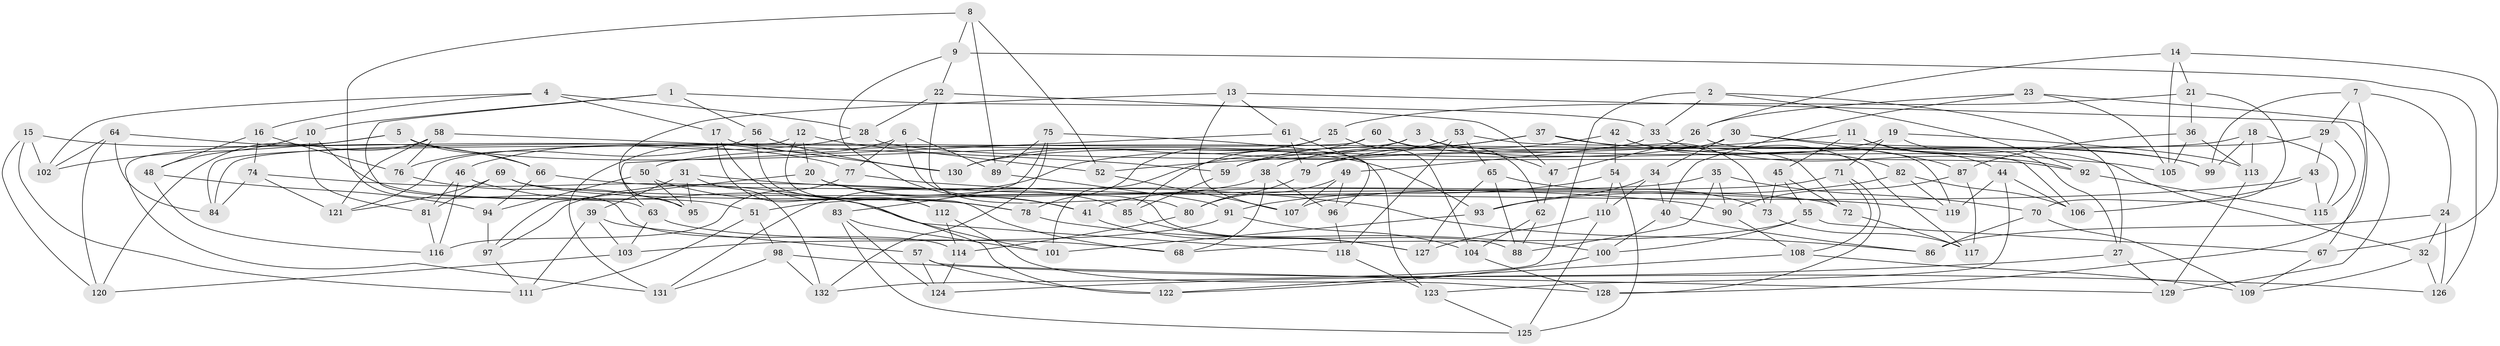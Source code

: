 // coarse degree distribution, {6: 0.55, 4: 0.35, 5: 0.1}
// Generated by graph-tools (version 1.1) at 2025/42/03/06/25 10:42:21]
// undirected, 132 vertices, 264 edges
graph export_dot {
graph [start="1"]
  node [color=gray90,style=filled];
  1;
  2;
  3;
  4;
  5;
  6;
  7;
  8;
  9;
  10;
  11;
  12;
  13;
  14;
  15;
  16;
  17;
  18;
  19;
  20;
  21;
  22;
  23;
  24;
  25;
  26;
  27;
  28;
  29;
  30;
  31;
  32;
  33;
  34;
  35;
  36;
  37;
  38;
  39;
  40;
  41;
  42;
  43;
  44;
  45;
  46;
  47;
  48;
  49;
  50;
  51;
  52;
  53;
  54;
  55;
  56;
  57;
  58;
  59;
  60;
  61;
  62;
  63;
  64;
  65;
  66;
  67;
  68;
  69;
  70;
  71;
  72;
  73;
  74;
  75;
  76;
  77;
  78;
  79;
  80;
  81;
  82;
  83;
  84;
  85;
  86;
  87;
  88;
  89;
  90;
  91;
  92;
  93;
  94;
  95;
  96;
  97;
  98;
  99;
  100;
  101;
  102;
  103;
  104;
  105;
  106;
  107;
  108;
  109;
  110;
  111;
  112;
  113;
  114;
  115;
  116;
  117;
  118;
  119;
  120;
  121;
  122;
  123;
  124;
  125;
  126;
  127;
  128;
  129;
  130;
  131;
  132;
  1 -- 33;
  1 -- 10;
  1 -- 56;
  1 -- 63;
  2 -- 92;
  2 -- 33;
  2 -- 27;
  2 -- 132;
  3 -- 47;
  3 -- 101;
  3 -- 121;
  3 -- 72;
  4 -- 16;
  4 -- 28;
  4 -- 17;
  4 -- 102;
  5 -- 93;
  5 -- 66;
  5 -- 102;
  5 -- 131;
  6 -- 131;
  6 -- 89;
  6 -- 77;
  6 -- 88;
  7 -- 29;
  7 -- 99;
  7 -- 24;
  7 -- 128;
  8 -- 9;
  8 -- 89;
  8 -- 52;
  8 -- 114;
  9 -- 22;
  9 -- 41;
  9 -- 126;
  10 -- 51;
  10 -- 81;
  10 -- 48;
  11 -- 32;
  11 -- 45;
  11 -- 52;
  11 -- 44;
  12 -- 20;
  12 -- 52;
  12 -- 84;
  12 -- 68;
  13 -- 107;
  13 -- 67;
  13 -- 95;
  13 -- 61;
  14 -- 26;
  14 -- 105;
  14 -- 21;
  14 -- 67;
  15 -- 102;
  15 -- 111;
  15 -- 120;
  15 -- 77;
  16 -- 76;
  16 -- 48;
  16 -- 74;
  17 -- 112;
  17 -- 130;
  17 -- 122;
  18 -- 50;
  18 -- 99;
  18 -- 115;
  18 -- 113;
  19 -- 113;
  19 -- 27;
  19 -- 71;
  19 -- 59;
  20 -- 41;
  20 -- 97;
  20 -- 85;
  21 -- 25;
  21 -- 36;
  21 -- 70;
  22 -- 80;
  22 -- 28;
  22 -- 47;
  23 -- 129;
  23 -- 40;
  23 -- 105;
  23 -- 26;
  24 -- 86;
  24 -- 126;
  24 -- 32;
  25 -- 130;
  25 -- 104;
  25 -- 78;
  26 -- 119;
  26 -- 47;
  27 -- 124;
  27 -- 129;
  28 -- 92;
  28 -- 46;
  29 -- 43;
  29 -- 115;
  29 -- 79;
  30 -- 87;
  30 -- 99;
  30 -- 130;
  30 -- 34;
  31 -- 39;
  31 -- 86;
  31 -- 132;
  31 -- 95;
  32 -- 109;
  32 -- 126;
  33 -- 49;
  33 -- 92;
  34 -- 40;
  34 -- 110;
  34 -- 93;
  35 -- 90;
  35 -- 41;
  35 -- 70;
  35 -- 88;
  36 -- 105;
  36 -- 113;
  36 -- 87;
  37 -- 73;
  37 -- 59;
  37 -- 38;
  37 -- 105;
  38 -- 96;
  38 -- 68;
  38 -- 97;
  39 -- 103;
  39 -- 57;
  39 -- 111;
  40 -- 86;
  40 -- 100;
  41 -- 127;
  42 -- 117;
  42 -- 54;
  42 -- 82;
  42 -- 79;
  43 -- 115;
  43 -- 106;
  43 -- 51;
  44 -- 119;
  44 -- 123;
  44 -- 106;
  45 -- 55;
  45 -- 73;
  45 -- 72;
  46 -- 81;
  46 -- 101;
  46 -- 116;
  47 -- 62;
  48 -- 94;
  48 -- 116;
  49 -- 80;
  49 -- 107;
  49 -- 96;
  50 -- 78;
  50 -- 95;
  50 -- 94;
  51 -- 98;
  51 -- 111;
  52 -- 107;
  53 -- 65;
  53 -- 106;
  53 -- 118;
  53 -- 131;
  54 -- 125;
  54 -- 110;
  54 -- 91;
  55 -- 100;
  55 -- 67;
  55 -- 68;
  56 -- 112;
  56 -- 76;
  56 -- 130;
  57 -- 129;
  57 -- 122;
  57 -- 124;
  58 -- 121;
  58 -- 76;
  58 -- 120;
  58 -- 59;
  59 -- 85;
  60 -- 85;
  60 -- 84;
  60 -- 99;
  60 -- 62;
  61 -- 63;
  61 -- 96;
  61 -- 79;
  62 -- 104;
  62 -- 88;
  63 -- 68;
  63 -- 103;
  64 -- 120;
  64 -- 84;
  64 -- 66;
  64 -- 102;
  65 -- 127;
  65 -- 73;
  65 -- 88;
  66 -- 94;
  66 -- 90;
  67 -- 109;
  69 -- 81;
  69 -- 72;
  69 -- 121;
  69 -- 78;
  70 -- 86;
  70 -- 109;
  71 -- 108;
  71 -- 107;
  71 -- 128;
  72 -- 117;
  73 -- 117;
  74 -- 84;
  74 -- 121;
  74 -- 118;
  75 -- 89;
  75 -- 123;
  75 -- 83;
  75 -- 132;
  76 -- 95;
  77 -- 119;
  77 -- 116;
  78 -- 100;
  79 -- 80;
  80 -- 114;
  81 -- 116;
  82 -- 93;
  82 -- 106;
  82 -- 119;
  83 -- 124;
  83 -- 101;
  83 -- 125;
  85 -- 127;
  87 -- 117;
  87 -- 90;
  89 -- 91;
  90 -- 108;
  91 -- 104;
  91 -- 103;
  92 -- 115;
  93 -- 101;
  94 -- 97;
  96 -- 118;
  97 -- 111;
  98 -- 131;
  98 -- 126;
  98 -- 132;
  100 -- 122;
  103 -- 120;
  104 -- 128;
  108 -- 109;
  108 -- 122;
  110 -- 125;
  110 -- 127;
  112 -- 128;
  112 -- 114;
  113 -- 129;
  114 -- 124;
  118 -- 123;
  123 -- 125;
}

